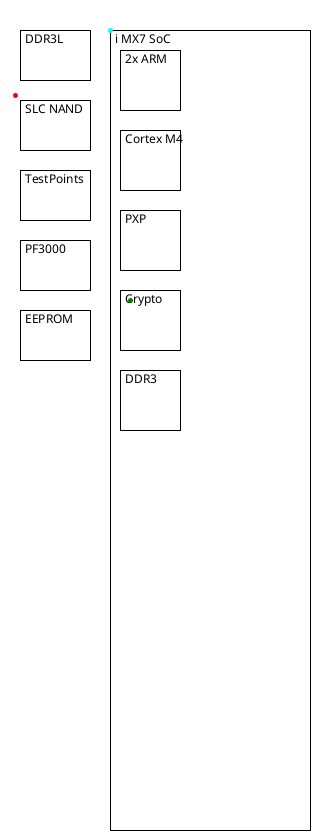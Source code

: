 {
  "sha1": "g3i7z3bnzplogj5vg354ooscyxtk9h6",
  "insertion": {
    "when": "2024-06-01T09:03:07.118Z",
    "user": "plantuml@gmail.com"
  }
}
@startwire
*DDR3L [70x50]
*SLC_NAND [70x50]
*TestPoints [70x50]
*PF3000 [70x50]
*EEPROM [70x50]

--

*i_MX7_SoC [200x800]
	*2x_ARM [60x60]
	*Cortex_M4 [60x60]
	*PXP [60x60]
	*Crypto [60x60]
	*DDR3 [60x60]

spot SLC_NAND(-5, -5)
spot i_MX7_SoC.Crypto(10, 10) #green
spot i_MX7_SoC #00FFFF
	
@endwire
